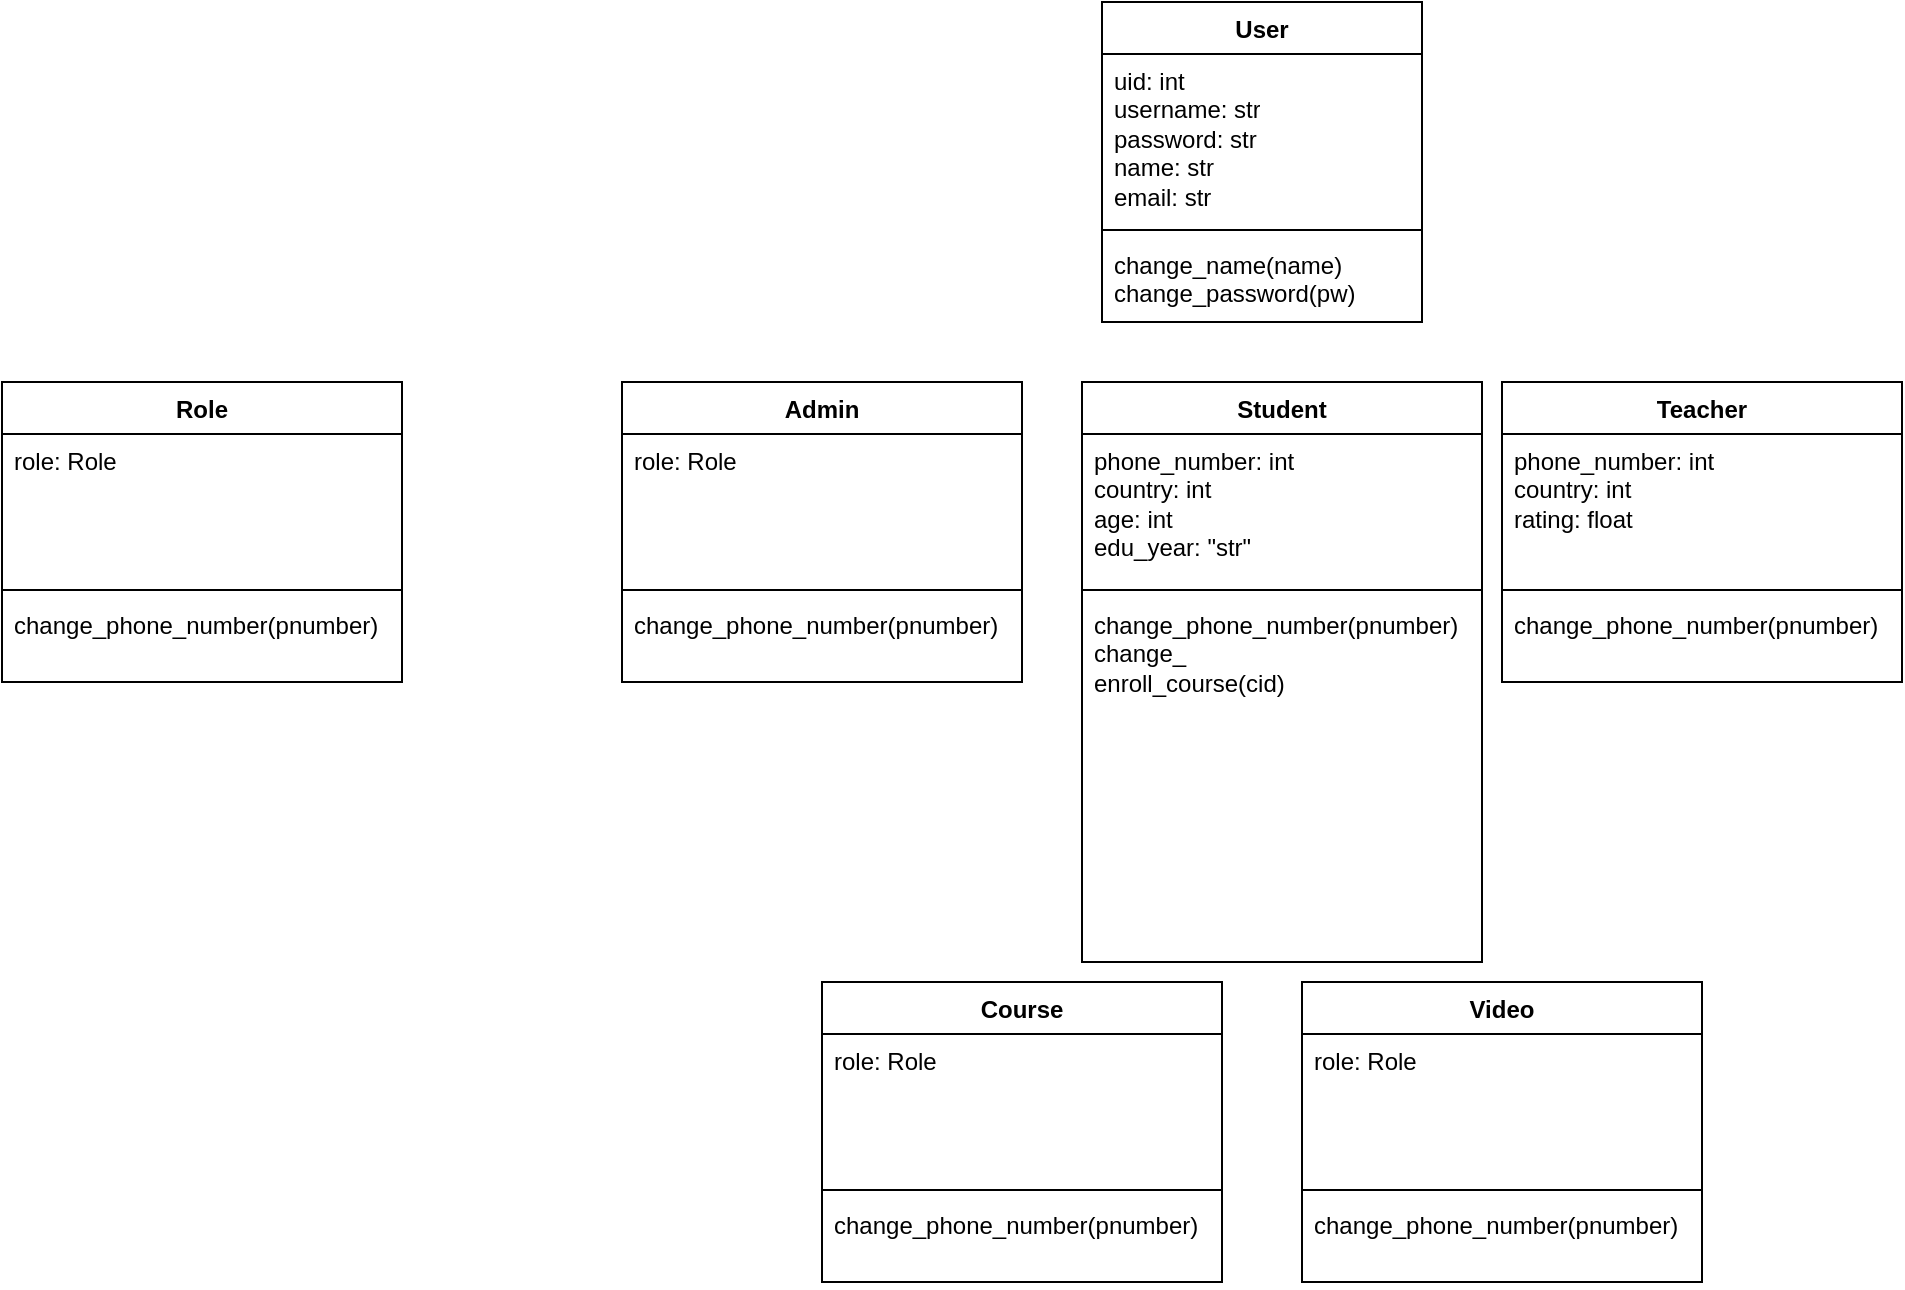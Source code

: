 <mxfile version="24.7.17">
  <diagram id="C5RBs43oDa-KdzZeNtuy" name="Page-1">
    <mxGraphModel dx="2022" dy="730" grid="1" gridSize="10" guides="1" tooltips="1" connect="1" arrows="1" fold="1" page="1" pageScale="1" pageWidth="827" pageHeight="1169" math="0" shadow="0">
      <root>
        <mxCell id="WIyWlLk6GJQsqaUBKTNV-0" />
        <mxCell id="WIyWlLk6GJQsqaUBKTNV-1" parent="WIyWlLk6GJQsqaUBKTNV-0" />
        <mxCell id="PNXlSap2ZH_qH-CR7UTz-1" value="User" style="swimlane;fontStyle=1;align=center;verticalAlign=top;childLayout=stackLayout;horizontal=1;startSize=26;horizontalStack=0;resizeParent=1;resizeParentMax=0;resizeLast=0;collapsible=1;marginBottom=0;whiteSpace=wrap;html=1;" vertex="1" parent="WIyWlLk6GJQsqaUBKTNV-1">
          <mxGeometry x="220" y="30" width="160" height="160" as="geometry" />
        </mxCell>
        <mxCell id="PNXlSap2ZH_qH-CR7UTz-2" value="uid: int&lt;div&gt;username: str&lt;/div&gt;&lt;div&gt;password: str&lt;/div&gt;&lt;div&gt;name: str&lt;/div&gt;&lt;div&gt;email: str&lt;/div&gt;" style="text;strokeColor=none;fillColor=none;align=left;verticalAlign=top;spacingLeft=4;spacingRight=4;overflow=hidden;rotatable=0;points=[[0,0.5],[1,0.5]];portConstraint=eastwest;whiteSpace=wrap;html=1;" vertex="1" parent="PNXlSap2ZH_qH-CR7UTz-1">
          <mxGeometry y="26" width="160" height="84" as="geometry" />
        </mxCell>
        <mxCell id="PNXlSap2ZH_qH-CR7UTz-3" value="" style="line;strokeWidth=1;fillColor=none;align=left;verticalAlign=middle;spacingTop=-1;spacingLeft=3;spacingRight=3;rotatable=0;labelPosition=right;points=[];portConstraint=eastwest;strokeColor=inherit;" vertex="1" parent="PNXlSap2ZH_qH-CR7UTz-1">
          <mxGeometry y="110" width="160" height="8" as="geometry" />
        </mxCell>
        <mxCell id="PNXlSap2ZH_qH-CR7UTz-4" value="&lt;div&gt;change_name(name)&lt;/div&gt;change_password(pw)&lt;div&gt;&lt;br&gt;&lt;/div&gt;" style="text;strokeColor=none;fillColor=none;align=left;verticalAlign=top;spacingLeft=4;spacingRight=4;overflow=hidden;rotatable=0;points=[[0,0.5],[1,0.5]];portConstraint=eastwest;whiteSpace=wrap;html=1;" vertex="1" parent="PNXlSap2ZH_qH-CR7UTz-1">
          <mxGeometry y="118" width="160" height="42" as="geometry" />
        </mxCell>
        <mxCell id="PNXlSap2ZH_qH-CR7UTz-6" value="Student" style="swimlane;fontStyle=1;align=center;verticalAlign=top;childLayout=stackLayout;horizontal=1;startSize=26;horizontalStack=0;resizeParent=1;resizeParentMax=0;resizeLast=0;collapsible=1;marginBottom=0;whiteSpace=wrap;html=1;" vertex="1" parent="WIyWlLk6GJQsqaUBKTNV-1">
          <mxGeometry x="210" y="220" width="200" height="290" as="geometry" />
        </mxCell>
        <mxCell id="PNXlSap2ZH_qH-CR7UTz-7" value="phone_number: int&lt;div&gt;country: int&lt;/div&gt;&lt;div&gt;age: int&lt;/div&gt;&lt;div&gt;edu_year: &quot;str&quot;&lt;br&gt;&lt;/div&gt;" style="text;strokeColor=none;fillColor=none;align=left;verticalAlign=top;spacingLeft=4;spacingRight=4;overflow=hidden;rotatable=0;points=[[0,0.5],[1,0.5]];portConstraint=eastwest;whiteSpace=wrap;html=1;" vertex="1" parent="PNXlSap2ZH_qH-CR7UTz-6">
          <mxGeometry y="26" width="200" height="74" as="geometry" />
        </mxCell>
        <mxCell id="PNXlSap2ZH_qH-CR7UTz-8" value="" style="line;strokeWidth=1;fillColor=none;align=left;verticalAlign=middle;spacingTop=-1;spacingLeft=3;spacingRight=3;rotatable=0;labelPosition=right;points=[];portConstraint=eastwest;strokeColor=inherit;" vertex="1" parent="PNXlSap2ZH_qH-CR7UTz-6">
          <mxGeometry y="100" width="200" height="8" as="geometry" />
        </mxCell>
        <mxCell id="PNXlSap2ZH_qH-CR7UTz-9" value="&lt;div&gt;change_phone_number(pnumber)&lt;/div&gt;&lt;div&gt;change_&lt;/div&gt;&lt;div&gt;enroll_course(cid)&lt;/div&gt;" style="text;strokeColor=none;fillColor=none;align=left;verticalAlign=top;spacingLeft=4;spacingRight=4;overflow=hidden;rotatable=0;points=[[0,0.5],[1,0.5]];portConstraint=eastwest;whiteSpace=wrap;html=1;glass=0;rounded=0;shadow=0;" vertex="1" parent="PNXlSap2ZH_qH-CR7UTz-6">
          <mxGeometry y="108" width="200" height="182" as="geometry" />
        </mxCell>
        <mxCell id="PNXlSap2ZH_qH-CR7UTz-17" value="Teacher" style="swimlane;fontStyle=1;align=center;verticalAlign=top;childLayout=stackLayout;horizontal=1;startSize=26;horizontalStack=0;resizeParent=1;resizeParentMax=0;resizeLast=0;collapsible=1;marginBottom=0;whiteSpace=wrap;html=1;" vertex="1" parent="WIyWlLk6GJQsqaUBKTNV-1">
          <mxGeometry x="420" y="220" width="200" height="150" as="geometry" />
        </mxCell>
        <mxCell id="PNXlSap2ZH_qH-CR7UTz-18" value="phone_number: int&lt;div&gt;country: int&lt;/div&gt;&lt;div&gt;rating: float&lt;/div&gt;" style="text;strokeColor=none;fillColor=none;align=left;verticalAlign=top;spacingLeft=4;spacingRight=4;overflow=hidden;rotatable=0;points=[[0,0.5],[1,0.5]];portConstraint=eastwest;whiteSpace=wrap;html=1;" vertex="1" parent="PNXlSap2ZH_qH-CR7UTz-17">
          <mxGeometry y="26" width="200" height="74" as="geometry" />
        </mxCell>
        <mxCell id="PNXlSap2ZH_qH-CR7UTz-19" value="" style="line;strokeWidth=1;fillColor=none;align=left;verticalAlign=middle;spacingTop=-1;spacingLeft=3;spacingRight=3;rotatable=0;labelPosition=right;points=[];portConstraint=eastwest;strokeColor=inherit;" vertex="1" parent="PNXlSap2ZH_qH-CR7UTz-17">
          <mxGeometry y="100" width="200" height="8" as="geometry" />
        </mxCell>
        <mxCell id="PNXlSap2ZH_qH-CR7UTz-20" value="&lt;div&gt;change_phone_number(pnumber)&lt;/div&gt;" style="text;strokeColor=none;fillColor=none;align=left;verticalAlign=top;spacingLeft=4;spacingRight=4;overflow=hidden;rotatable=0;points=[[0,0.5],[1,0.5]];portConstraint=eastwest;whiteSpace=wrap;html=1;glass=0;rounded=0;shadow=0;" vertex="1" parent="PNXlSap2ZH_qH-CR7UTz-17">
          <mxGeometry y="108" width="200" height="42" as="geometry" />
        </mxCell>
        <mxCell id="PNXlSap2ZH_qH-CR7UTz-21" value="&lt;div&gt;Admin&lt;/div&gt;" style="swimlane;fontStyle=1;align=center;verticalAlign=top;childLayout=stackLayout;horizontal=1;startSize=26;horizontalStack=0;resizeParent=1;resizeParentMax=0;resizeLast=0;collapsible=1;marginBottom=0;whiteSpace=wrap;html=1;" vertex="1" parent="WIyWlLk6GJQsqaUBKTNV-1">
          <mxGeometry x="-20" y="220" width="200" height="150" as="geometry" />
        </mxCell>
        <mxCell id="PNXlSap2ZH_qH-CR7UTz-22" value="&lt;div&gt;role: Role&lt;/div&gt;" style="text;strokeColor=none;fillColor=none;align=left;verticalAlign=top;spacingLeft=4;spacingRight=4;overflow=hidden;rotatable=0;points=[[0,0.5],[1,0.5]];portConstraint=eastwest;whiteSpace=wrap;html=1;" vertex="1" parent="PNXlSap2ZH_qH-CR7UTz-21">
          <mxGeometry y="26" width="200" height="74" as="geometry" />
        </mxCell>
        <mxCell id="PNXlSap2ZH_qH-CR7UTz-23" value="" style="line;strokeWidth=1;fillColor=none;align=left;verticalAlign=middle;spacingTop=-1;spacingLeft=3;spacingRight=3;rotatable=0;labelPosition=right;points=[];portConstraint=eastwest;strokeColor=inherit;" vertex="1" parent="PNXlSap2ZH_qH-CR7UTz-21">
          <mxGeometry y="100" width="200" height="8" as="geometry" />
        </mxCell>
        <mxCell id="PNXlSap2ZH_qH-CR7UTz-24" value="&lt;div&gt;change_phone_number(pnumber)&lt;/div&gt;" style="text;strokeColor=none;fillColor=none;align=left;verticalAlign=top;spacingLeft=4;spacingRight=4;overflow=hidden;rotatable=0;points=[[0,0.5],[1,0.5]];portConstraint=eastwest;whiteSpace=wrap;html=1;glass=0;rounded=0;shadow=0;" vertex="1" parent="PNXlSap2ZH_qH-CR7UTz-21">
          <mxGeometry y="108" width="200" height="42" as="geometry" />
        </mxCell>
        <mxCell id="PNXlSap2ZH_qH-CR7UTz-25" value="&lt;div&gt;Role&lt;/div&gt;" style="swimlane;fontStyle=1;align=center;verticalAlign=top;childLayout=stackLayout;horizontal=1;startSize=26;horizontalStack=0;resizeParent=1;resizeParentMax=0;resizeLast=0;collapsible=1;marginBottom=0;whiteSpace=wrap;html=1;" vertex="1" parent="WIyWlLk6GJQsqaUBKTNV-1">
          <mxGeometry x="-330" y="220" width="200" height="150" as="geometry" />
        </mxCell>
        <mxCell id="PNXlSap2ZH_qH-CR7UTz-26" value="&lt;div&gt;role: Role&lt;/div&gt;" style="text;strokeColor=none;fillColor=none;align=left;verticalAlign=top;spacingLeft=4;spacingRight=4;overflow=hidden;rotatable=0;points=[[0,0.5],[1,0.5]];portConstraint=eastwest;whiteSpace=wrap;html=1;" vertex="1" parent="PNXlSap2ZH_qH-CR7UTz-25">
          <mxGeometry y="26" width="200" height="74" as="geometry" />
        </mxCell>
        <mxCell id="PNXlSap2ZH_qH-CR7UTz-27" value="" style="line;strokeWidth=1;fillColor=none;align=left;verticalAlign=middle;spacingTop=-1;spacingLeft=3;spacingRight=3;rotatable=0;labelPosition=right;points=[];portConstraint=eastwest;strokeColor=inherit;" vertex="1" parent="PNXlSap2ZH_qH-CR7UTz-25">
          <mxGeometry y="100" width="200" height="8" as="geometry" />
        </mxCell>
        <mxCell id="PNXlSap2ZH_qH-CR7UTz-28" value="&lt;div&gt;change_phone_number(pnumber)&lt;/div&gt;" style="text;strokeColor=none;fillColor=none;align=left;verticalAlign=top;spacingLeft=4;spacingRight=4;overflow=hidden;rotatable=0;points=[[0,0.5],[1,0.5]];portConstraint=eastwest;whiteSpace=wrap;html=1;glass=0;rounded=0;shadow=0;" vertex="1" parent="PNXlSap2ZH_qH-CR7UTz-25">
          <mxGeometry y="108" width="200" height="42" as="geometry" />
        </mxCell>
        <mxCell id="PNXlSap2ZH_qH-CR7UTz-30" value="&lt;div&gt;Course&lt;/div&gt;" style="swimlane;fontStyle=1;align=center;verticalAlign=top;childLayout=stackLayout;horizontal=1;startSize=26;horizontalStack=0;resizeParent=1;resizeParentMax=0;resizeLast=0;collapsible=1;marginBottom=0;whiteSpace=wrap;html=1;" vertex="1" parent="WIyWlLk6GJQsqaUBKTNV-1">
          <mxGeometry x="80" y="520" width="200" height="150" as="geometry" />
        </mxCell>
        <mxCell id="PNXlSap2ZH_qH-CR7UTz-31" value="&lt;div&gt;role: Role&lt;/div&gt;" style="text;strokeColor=none;fillColor=none;align=left;verticalAlign=top;spacingLeft=4;spacingRight=4;overflow=hidden;rotatable=0;points=[[0,0.5],[1,0.5]];portConstraint=eastwest;whiteSpace=wrap;html=1;" vertex="1" parent="PNXlSap2ZH_qH-CR7UTz-30">
          <mxGeometry y="26" width="200" height="74" as="geometry" />
        </mxCell>
        <mxCell id="PNXlSap2ZH_qH-CR7UTz-32" value="" style="line;strokeWidth=1;fillColor=none;align=left;verticalAlign=middle;spacingTop=-1;spacingLeft=3;spacingRight=3;rotatable=0;labelPosition=right;points=[];portConstraint=eastwest;strokeColor=inherit;" vertex="1" parent="PNXlSap2ZH_qH-CR7UTz-30">
          <mxGeometry y="100" width="200" height="8" as="geometry" />
        </mxCell>
        <mxCell id="PNXlSap2ZH_qH-CR7UTz-33" value="&lt;div&gt;change_phone_number(pnumber)&lt;/div&gt;" style="text;strokeColor=none;fillColor=none;align=left;verticalAlign=top;spacingLeft=4;spacingRight=4;overflow=hidden;rotatable=0;points=[[0,0.5],[1,0.5]];portConstraint=eastwest;whiteSpace=wrap;html=1;glass=0;rounded=0;shadow=0;" vertex="1" parent="PNXlSap2ZH_qH-CR7UTz-30">
          <mxGeometry y="108" width="200" height="42" as="geometry" />
        </mxCell>
        <mxCell id="PNXlSap2ZH_qH-CR7UTz-34" value="&lt;div&gt;Video&lt;/div&gt;" style="swimlane;fontStyle=1;align=center;verticalAlign=top;childLayout=stackLayout;horizontal=1;startSize=26;horizontalStack=0;resizeParent=1;resizeParentMax=0;resizeLast=0;collapsible=1;marginBottom=0;whiteSpace=wrap;html=1;" vertex="1" parent="WIyWlLk6GJQsqaUBKTNV-1">
          <mxGeometry x="320" y="520" width="200" height="150" as="geometry" />
        </mxCell>
        <mxCell id="PNXlSap2ZH_qH-CR7UTz-35" value="&lt;div&gt;role: Role&lt;/div&gt;" style="text;strokeColor=none;fillColor=none;align=left;verticalAlign=top;spacingLeft=4;spacingRight=4;overflow=hidden;rotatable=0;points=[[0,0.5],[1,0.5]];portConstraint=eastwest;whiteSpace=wrap;html=1;" vertex="1" parent="PNXlSap2ZH_qH-CR7UTz-34">
          <mxGeometry y="26" width="200" height="74" as="geometry" />
        </mxCell>
        <mxCell id="PNXlSap2ZH_qH-CR7UTz-36" value="" style="line;strokeWidth=1;fillColor=none;align=left;verticalAlign=middle;spacingTop=-1;spacingLeft=3;spacingRight=3;rotatable=0;labelPosition=right;points=[];portConstraint=eastwest;strokeColor=inherit;" vertex="1" parent="PNXlSap2ZH_qH-CR7UTz-34">
          <mxGeometry y="100" width="200" height="8" as="geometry" />
        </mxCell>
        <mxCell id="PNXlSap2ZH_qH-CR7UTz-37" value="&lt;div&gt;change_phone_number(pnumber)&lt;/div&gt;" style="text;strokeColor=none;fillColor=none;align=left;verticalAlign=top;spacingLeft=4;spacingRight=4;overflow=hidden;rotatable=0;points=[[0,0.5],[1,0.5]];portConstraint=eastwest;whiteSpace=wrap;html=1;glass=0;rounded=0;shadow=0;" vertex="1" parent="PNXlSap2ZH_qH-CR7UTz-34">
          <mxGeometry y="108" width="200" height="42" as="geometry" />
        </mxCell>
      </root>
    </mxGraphModel>
  </diagram>
</mxfile>
